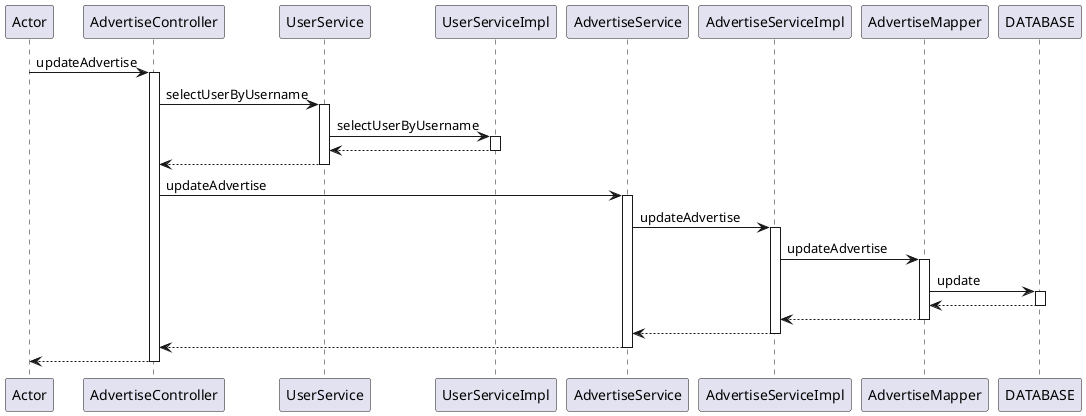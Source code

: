 @startuml
participant Actor
Actor -> AdvertiseController : updateAdvertise
activate AdvertiseController
AdvertiseController -> UserService : selectUserByUsername
activate UserService
UserService -> UserServiceImpl : selectUserByUsername
activate UserServiceImpl

UserServiceImpl --> UserService
deactivate UserServiceImpl
UserService --> AdvertiseController
deactivate UserService
AdvertiseController -> AdvertiseService : updateAdvertise
activate AdvertiseService
AdvertiseService -> AdvertiseServiceImpl : updateAdvertise
activate AdvertiseServiceImpl

AdvertiseServiceImpl -> AdvertiseMapper : updateAdvertise
activate AdvertiseMapper
AdvertiseMapper -> DATABASE : update
activate DATABASE
DATABASE --> AdvertiseMapper
deactivate DATABASE
AdvertiseMapper --> AdvertiseServiceImpl
deactivate AdvertiseMapper

AdvertiseServiceImpl --> AdvertiseService
deactivate AdvertiseServiceImpl
AdvertiseService --> AdvertiseController
deactivate AdvertiseService
return
@enduml